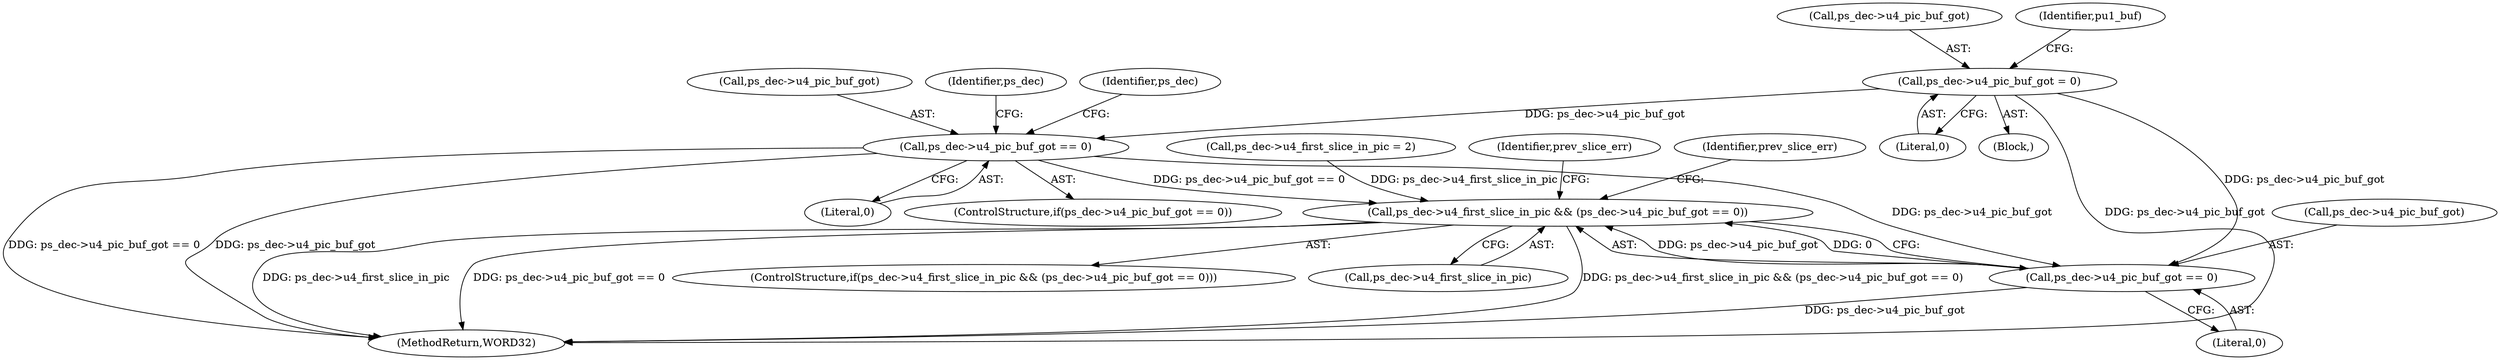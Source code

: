 digraph "0_Android_326fe991a4b7971e8aeaf4ac775491dd8abd85bb@pointer" {
"1000970" [label="(Call,ps_dec->u4_pic_buf_got = 0)"];
"1001247" [label="(Call,ps_dec->u4_pic_buf_got == 0)"];
"1001510" [label="(Call,ps_dec->u4_first_slice_in_pic && (ps_dec->u4_pic_buf_got == 0))"];
"1001514" [label="(Call,ps_dec->u4_pic_buf_got == 0)"];
"1000970" [label="(Call,ps_dec->u4_pic_buf_got = 0)"];
"1000928" [label="(Call,ps_dec->u4_first_slice_in_pic = 2)"];
"1001247" [label="(Call,ps_dec->u4_pic_buf_got == 0)"];
"1001274" [label="(Identifier,ps_dec)"];
"1001511" [label="(Call,ps_dec->u4_first_slice_in_pic)"];
"1001520" [label="(Identifier,prev_slice_err)"];
"1001518" [label="(Literal,0)"];
"1000971" [label="(Call,ps_dec->u4_pic_buf_got)"];
"1001524" [label="(Identifier,prev_slice_err)"];
"1001248" [label="(Call,ps_dec->u4_pic_buf_got)"];
"1002147" [label="(MethodReturn,WORD32)"];
"1001246" [label="(ControlStructure,if(ps_dec->u4_pic_buf_got == 0))"];
"1001510" [label="(Call,ps_dec->u4_first_slice_in_pic && (ps_dec->u4_pic_buf_got == 0))"];
"1001515" [label="(Call,ps_dec->u4_pic_buf_got)"];
"1000979" [label="(Identifier,pu1_buf)"];
"1000974" [label="(Literal,0)"];
"1001251" [label="(Literal,0)"];
"1001509" [label="(ControlStructure,if(ps_dec->u4_first_slice_in_pic && (ps_dec->u4_pic_buf_got == 0)))"];
"1001254" [label="(Identifier,ps_dec)"];
"1000151" [label="(Block,)"];
"1001514" [label="(Call,ps_dec->u4_pic_buf_got == 0)"];
"1000970" -> "1000151"  [label="AST: "];
"1000970" -> "1000974"  [label="CFG: "];
"1000971" -> "1000970"  [label="AST: "];
"1000974" -> "1000970"  [label="AST: "];
"1000979" -> "1000970"  [label="CFG: "];
"1000970" -> "1002147"  [label="DDG: ps_dec->u4_pic_buf_got"];
"1000970" -> "1001247"  [label="DDG: ps_dec->u4_pic_buf_got"];
"1000970" -> "1001514"  [label="DDG: ps_dec->u4_pic_buf_got"];
"1001247" -> "1001246"  [label="AST: "];
"1001247" -> "1001251"  [label="CFG: "];
"1001248" -> "1001247"  [label="AST: "];
"1001251" -> "1001247"  [label="AST: "];
"1001254" -> "1001247"  [label="CFG: "];
"1001274" -> "1001247"  [label="CFG: "];
"1001247" -> "1002147"  [label="DDG: ps_dec->u4_pic_buf_got == 0"];
"1001247" -> "1002147"  [label="DDG: ps_dec->u4_pic_buf_got"];
"1001247" -> "1001510"  [label="DDG: ps_dec->u4_pic_buf_got == 0"];
"1001247" -> "1001514"  [label="DDG: ps_dec->u4_pic_buf_got"];
"1001510" -> "1001509"  [label="AST: "];
"1001510" -> "1001511"  [label="CFG: "];
"1001510" -> "1001514"  [label="CFG: "];
"1001511" -> "1001510"  [label="AST: "];
"1001514" -> "1001510"  [label="AST: "];
"1001520" -> "1001510"  [label="CFG: "];
"1001524" -> "1001510"  [label="CFG: "];
"1001510" -> "1002147"  [label="DDG: ps_dec->u4_first_slice_in_pic && (ps_dec->u4_pic_buf_got == 0)"];
"1001510" -> "1002147"  [label="DDG: ps_dec->u4_first_slice_in_pic"];
"1001510" -> "1002147"  [label="DDG: ps_dec->u4_pic_buf_got == 0"];
"1000928" -> "1001510"  [label="DDG: ps_dec->u4_first_slice_in_pic"];
"1001514" -> "1001510"  [label="DDG: ps_dec->u4_pic_buf_got"];
"1001514" -> "1001510"  [label="DDG: 0"];
"1001514" -> "1001518"  [label="CFG: "];
"1001515" -> "1001514"  [label="AST: "];
"1001518" -> "1001514"  [label="AST: "];
"1001514" -> "1002147"  [label="DDG: ps_dec->u4_pic_buf_got"];
}
